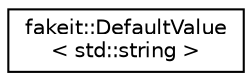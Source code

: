 digraph "Graphical Class Hierarchy"
{
  edge [fontname="Helvetica",fontsize="10",labelfontname="Helvetica",labelfontsize="10"];
  node [fontname="Helvetica",fontsize="10",shape=record];
  rankdir="LR";
  Node1 [label="fakeit::DefaultValue\l\< std::string \>",height=0.2,width=0.4,color="black", fillcolor="white", style="filled",URL="$d3/d29/structfakeit_1_1DefaultValue_3_01std_1_1string_01_4.html"];
}
